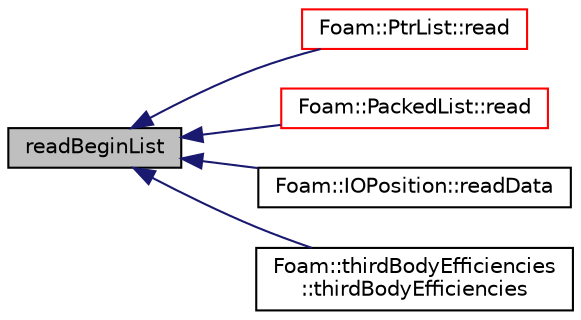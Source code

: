 digraph "readBeginList"
{
  bgcolor="transparent";
  edge [fontname="Helvetica",fontsize="10",labelfontname="Helvetica",labelfontsize="10"];
  node [fontname="Helvetica",fontsize="10",shape=record];
  rankdir="LR";
  Node1 [label="readBeginList",height=0.2,width=0.4,color="black", fillcolor="grey75", style="filled", fontcolor="black"];
  Node1 -> Node2 [dir="back",color="midnightblue",fontsize="10",style="solid",fontname="Helvetica"];
  Node2 [label="Foam::PtrList::read",height=0.2,width=0.4,color="red",URL="$a02031.html#a13f28f6f50da188010f20f60b92f4f39",tooltip="Read from Istream using given Istream constructor class. "];
  Node1 -> Node3 [dir="back",color="midnightblue",fontsize="10",style="solid",fontname="Helvetica"];
  Node3 [label="Foam::PackedList::read",height=0.2,width=0.4,color="red",URL="$a01756.html#a223c472410515286cf5050b0b7b37396",tooltip="Clear list and read from stream. "];
  Node1 -> Node4 [dir="back",color="midnightblue",fontsize="10",style="solid",fontname="Helvetica"];
  Node4 [label="Foam::IOPosition::readData",height=0.2,width=0.4,color="black",URL="$a01183.html#af01264cee7588de77f4021f7c9322549"];
  Node1 -> Node5 [dir="back",color="midnightblue",fontsize="10",style="solid",fontname="Helvetica"];
  Node5 [label="Foam::thirdBodyEfficiencies\l::thirdBodyEfficiencies",height=0.2,width=0.4,color="black",URL="$a02601.html#aece973b4d66b7d623d7afa421feb9395",tooltip="Construct from Istream. "];
}
